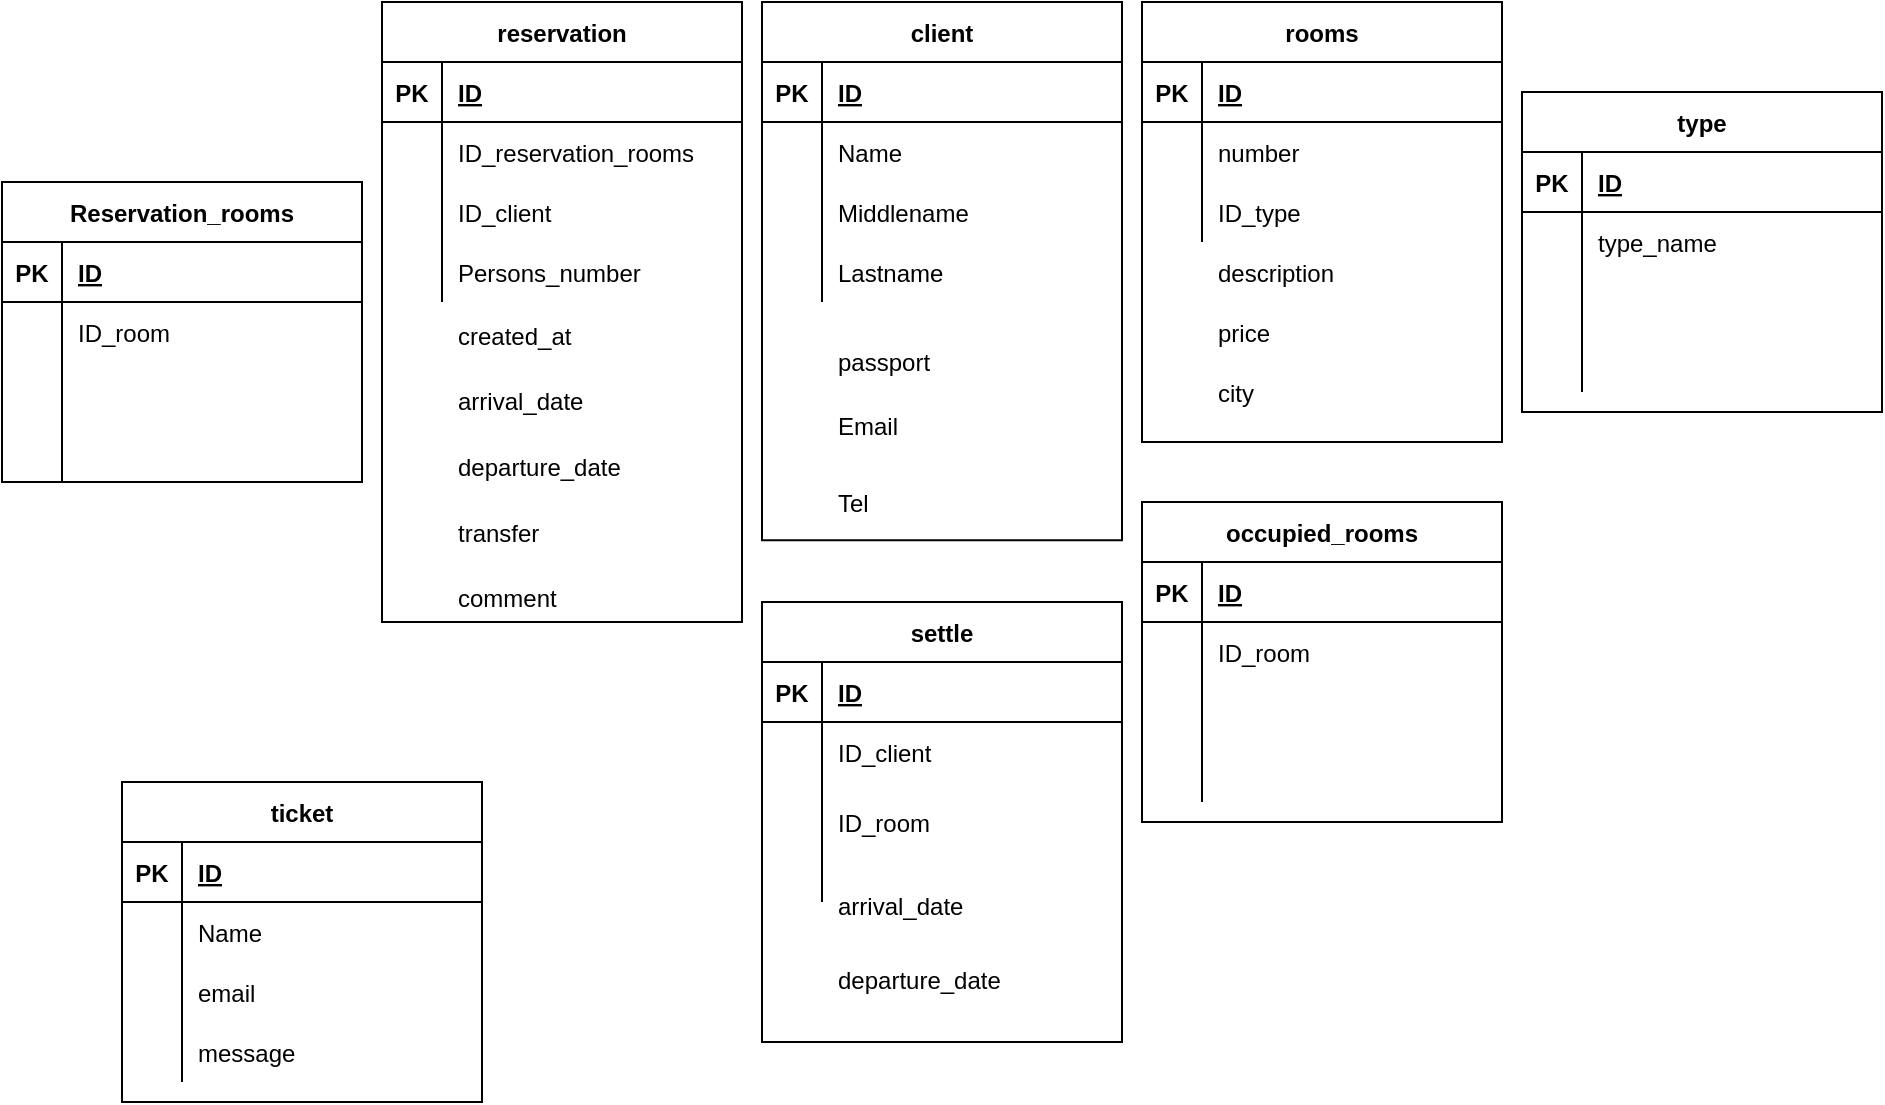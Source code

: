 <mxfile version="14.5.10" type="device"><diagram id="gqGC-hBMyyUTlyouNrBd" name="Page-1"><mxGraphModel dx="1038" dy="589" grid="1" gridSize="10" guides="1" tooltips="1" connect="1" arrows="1" fold="1" page="1" pageScale="1" pageWidth="827" pageHeight="1169" math="0" shadow="0"><root><mxCell id="0"/><mxCell id="1" parent="0"/><mxCell id="McASsFj7O3_JoecL2DSR-22" value="" style="group" vertex="1" connectable="0" parent="1"><mxGeometry x="1300" y="90" width="180" height="250" as="geometry"/></mxCell><mxCell id="McASsFj7O3_JoecL2DSR-5" value="rooms" style="shape=table;startSize=30;container=1;collapsible=1;childLayout=tableLayout;fixedRows=1;rowLines=0;fontStyle=1;align=center;resizeLast=1;" vertex="1" parent="McASsFj7O3_JoecL2DSR-22"><mxGeometry width="180" height="220" as="geometry"/></mxCell><mxCell id="McASsFj7O3_JoecL2DSR-6" value="" style="shape=partialRectangle;collapsible=0;dropTarget=0;pointerEvents=0;fillColor=none;top=0;left=0;bottom=1;right=0;points=[[0,0.5],[1,0.5]];portConstraint=eastwest;" vertex="1" parent="McASsFj7O3_JoecL2DSR-5"><mxGeometry y="30" width="180" height="30" as="geometry"/></mxCell><mxCell id="McASsFj7O3_JoecL2DSR-7" value="PK" style="shape=partialRectangle;connectable=0;fillColor=none;top=0;left=0;bottom=0;right=0;fontStyle=1;overflow=hidden;" vertex="1" parent="McASsFj7O3_JoecL2DSR-6"><mxGeometry width="30" height="30" as="geometry"/></mxCell><mxCell id="McASsFj7O3_JoecL2DSR-8" value="ID" style="shape=partialRectangle;connectable=0;fillColor=none;top=0;left=0;bottom=0;right=0;align=left;spacingLeft=6;fontStyle=5;overflow=hidden;" vertex="1" parent="McASsFj7O3_JoecL2DSR-6"><mxGeometry x="30" width="150" height="30" as="geometry"/></mxCell><mxCell id="McASsFj7O3_JoecL2DSR-12" value="" style="shape=partialRectangle;collapsible=0;dropTarget=0;pointerEvents=0;fillColor=none;top=0;left=0;bottom=0;right=0;points=[[0,0.5],[1,0.5]];portConstraint=eastwest;" vertex="1" parent="McASsFj7O3_JoecL2DSR-5"><mxGeometry y="60" width="180" height="30" as="geometry"/></mxCell><mxCell id="McASsFj7O3_JoecL2DSR-13" value="" style="shape=partialRectangle;connectable=0;fillColor=none;top=0;left=0;bottom=0;right=0;editable=1;overflow=hidden;" vertex="1" parent="McASsFj7O3_JoecL2DSR-12"><mxGeometry width="30" height="30" as="geometry"/></mxCell><mxCell id="McASsFj7O3_JoecL2DSR-14" value="number" style="shape=partialRectangle;connectable=0;fillColor=none;top=0;left=0;bottom=0;right=0;align=left;spacingLeft=6;overflow=hidden;" vertex="1" parent="McASsFj7O3_JoecL2DSR-12"><mxGeometry x="30" width="150" height="30" as="geometry"/></mxCell><mxCell id="McASsFj7O3_JoecL2DSR-15" value="" style="shape=partialRectangle;collapsible=0;dropTarget=0;pointerEvents=0;fillColor=none;top=0;left=0;bottom=0;right=0;points=[[0,0.5],[1,0.5]];portConstraint=eastwest;" vertex="1" parent="McASsFj7O3_JoecL2DSR-5"><mxGeometry y="90" width="180" height="30" as="geometry"/></mxCell><mxCell id="McASsFj7O3_JoecL2DSR-16" value="" style="shape=partialRectangle;connectable=0;fillColor=none;top=0;left=0;bottom=0;right=0;editable=1;overflow=hidden;" vertex="1" parent="McASsFj7O3_JoecL2DSR-15"><mxGeometry width="30" height="30" as="geometry"/></mxCell><mxCell id="McASsFj7O3_JoecL2DSR-17" value="ID_type" style="shape=partialRectangle;connectable=0;fillColor=none;top=0;left=0;bottom=0;right=0;align=left;spacingLeft=6;overflow=hidden;" vertex="1" parent="McASsFj7O3_JoecL2DSR-15"><mxGeometry x="30" width="150" height="30" as="geometry"/></mxCell><mxCell id="McASsFj7O3_JoecL2DSR-18" value="description" style="shape=partialRectangle;connectable=0;fillColor=none;top=0;left=0;bottom=0;right=0;align=left;spacingLeft=6;overflow=hidden;" vertex="1" parent="McASsFj7O3_JoecL2DSR-22"><mxGeometry x="30" y="120" width="150" height="30" as="geometry"/></mxCell><mxCell id="McASsFj7O3_JoecL2DSR-19" value="price" style="shape=partialRectangle;connectable=0;fillColor=none;top=0;left=0;bottom=0;right=0;align=left;spacingLeft=6;overflow=hidden;" vertex="1" parent="McASsFj7O3_JoecL2DSR-22"><mxGeometry x="30" y="150" width="150" height="30" as="geometry"/></mxCell><mxCell id="McASsFj7O3_JoecL2DSR-132" value="city" style="shape=partialRectangle;connectable=0;fillColor=none;top=0;left=0;bottom=0;right=0;align=left;spacingLeft=6;overflow=hidden;" vertex="1" parent="McASsFj7O3_JoecL2DSR-22"><mxGeometry x="30" y="180" width="150" height="30" as="geometry"/></mxCell><mxCell id="McASsFj7O3_JoecL2DSR-41" value="" style="group" vertex="1" connectable="0" parent="1"><mxGeometry x="920" y="90" width="180" height="314.117" as="geometry"/></mxCell><mxCell id="McASsFj7O3_JoecL2DSR-42" value="reservation" style="shape=table;startSize=30;container=1;collapsible=1;childLayout=tableLayout;fixedRows=1;rowLines=0;fontStyle=1;align=center;resizeLast=1;" vertex="1" parent="McASsFj7O3_JoecL2DSR-41"><mxGeometry width="180" height="310" as="geometry"/></mxCell><mxCell id="McASsFj7O3_JoecL2DSR-43" value="" style="shape=partialRectangle;collapsible=0;dropTarget=0;pointerEvents=0;fillColor=none;top=0;left=0;bottom=1;right=0;points=[[0,0.5],[1,0.5]];portConstraint=eastwest;" vertex="1" parent="McASsFj7O3_JoecL2DSR-42"><mxGeometry y="30" width="180" height="30" as="geometry"/></mxCell><mxCell id="McASsFj7O3_JoecL2DSR-44" value="PK" style="shape=partialRectangle;connectable=0;fillColor=none;top=0;left=0;bottom=0;right=0;fontStyle=1;overflow=hidden;" vertex="1" parent="McASsFj7O3_JoecL2DSR-43"><mxGeometry width="30" height="30" as="geometry"/></mxCell><mxCell id="McASsFj7O3_JoecL2DSR-45" value="ID" style="shape=partialRectangle;connectable=0;fillColor=none;top=0;left=0;bottom=0;right=0;align=left;spacingLeft=6;fontStyle=5;overflow=hidden;" vertex="1" parent="McASsFj7O3_JoecL2DSR-43"><mxGeometry x="30" width="150" height="30" as="geometry"/></mxCell><mxCell id="McASsFj7O3_JoecL2DSR-46" value="" style="shape=partialRectangle;collapsible=0;dropTarget=0;pointerEvents=0;fillColor=none;top=0;left=0;bottom=0;right=0;points=[[0,0.5],[1,0.5]];portConstraint=eastwest;" vertex="1" parent="McASsFj7O3_JoecL2DSR-42"><mxGeometry y="60" width="180" height="30" as="geometry"/></mxCell><mxCell id="McASsFj7O3_JoecL2DSR-47" value="" style="shape=partialRectangle;connectable=0;fillColor=none;top=0;left=0;bottom=0;right=0;editable=1;overflow=hidden;" vertex="1" parent="McASsFj7O3_JoecL2DSR-46"><mxGeometry width="30" height="30" as="geometry"/></mxCell><mxCell id="McASsFj7O3_JoecL2DSR-48" value="ID_reservation_rooms" style="shape=partialRectangle;connectable=0;fillColor=none;top=0;left=0;bottom=0;right=0;align=left;spacingLeft=6;overflow=hidden;" vertex="1" parent="McASsFj7O3_JoecL2DSR-46"><mxGeometry x="30" width="150" height="30" as="geometry"/></mxCell><mxCell id="McASsFj7O3_JoecL2DSR-49" value="" style="shape=partialRectangle;collapsible=0;dropTarget=0;pointerEvents=0;fillColor=none;top=0;left=0;bottom=0;right=0;points=[[0,0.5],[1,0.5]];portConstraint=eastwest;" vertex="1" parent="McASsFj7O3_JoecL2DSR-42"><mxGeometry y="90" width="180" height="30" as="geometry"/></mxCell><mxCell id="McASsFj7O3_JoecL2DSR-50" value="" style="shape=partialRectangle;connectable=0;fillColor=none;top=0;left=0;bottom=0;right=0;editable=1;overflow=hidden;" vertex="1" parent="McASsFj7O3_JoecL2DSR-49"><mxGeometry width="30" height="30" as="geometry"/></mxCell><mxCell id="McASsFj7O3_JoecL2DSR-51" value="ID_client" style="shape=partialRectangle;connectable=0;fillColor=none;top=0;left=0;bottom=0;right=0;align=left;spacingLeft=6;overflow=hidden;" vertex="1" parent="McASsFj7O3_JoecL2DSR-49"><mxGeometry x="30" width="150" height="30" as="geometry"/></mxCell><mxCell id="McASsFj7O3_JoecL2DSR-52" value="" style="shape=partialRectangle;collapsible=0;dropTarget=0;pointerEvents=0;fillColor=none;top=0;left=0;bottom=0;right=0;points=[[0,0.5],[1,0.5]];portConstraint=eastwest;" vertex="1" parent="McASsFj7O3_JoecL2DSR-42"><mxGeometry y="120" width="180" height="30" as="geometry"/></mxCell><mxCell id="McASsFj7O3_JoecL2DSR-53" value="" style="shape=partialRectangle;connectable=0;fillColor=none;top=0;left=0;bottom=0;right=0;editable=1;overflow=hidden;" vertex="1" parent="McASsFj7O3_JoecL2DSR-52"><mxGeometry width="30" height="30" as="geometry"/></mxCell><mxCell id="McASsFj7O3_JoecL2DSR-54" value="Persons_number" style="shape=partialRectangle;connectable=0;fillColor=none;top=0;left=0;bottom=0;right=0;align=left;spacingLeft=6;overflow=hidden;" vertex="1" parent="McASsFj7O3_JoecL2DSR-52"><mxGeometry x="30" width="150" height="30" as="geometry"/></mxCell><mxCell id="McASsFj7O3_JoecL2DSR-55" value="" style="shape=partialRectangle;connectable=0;fillColor=none;top=0;left=0;bottom=0;right=0;align=left;spacingLeft=6;overflow=hidden;" vertex="1" parent="McASsFj7O3_JoecL2DSR-41"><mxGeometry x="30" y="150.003" width="150" height="32.824" as="geometry"/></mxCell><mxCell id="McASsFj7O3_JoecL2DSR-56" value="created_at" style="shape=partialRectangle;connectable=0;fillColor=none;top=0;left=0;bottom=0;right=0;align=left;spacingLeft=6;overflow=hidden;" vertex="1" parent="McASsFj7O3_JoecL2DSR-41"><mxGeometry x="30" y="150.006" width="150" height="32.824" as="geometry"/></mxCell><mxCell id="McASsFj7O3_JoecL2DSR-58" value="arrival_date" style="shape=partialRectangle;connectable=0;fillColor=none;top=0;left=0;bottom=0;right=0;align=left;spacingLeft=6;overflow=hidden;" vertex="1" parent="McASsFj7O3_JoecL2DSR-41"><mxGeometry x="30" y="182.83" width="150" height="32.824" as="geometry"/></mxCell><mxCell id="McASsFj7O3_JoecL2DSR-59" value="departure_date" style="shape=partialRectangle;connectable=0;fillColor=none;top=0;left=0;bottom=0;right=0;align=left;spacingLeft=6;overflow=hidden;" vertex="1" parent="McASsFj7O3_JoecL2DSR-41"><mxGeometry x="30" y="215.654" width="150" height="32.824" as="geometry"/></mxCell><mxCell id="McASsFj7O3_JoecL2DSR-60" value="transfer" style="shape=partialRectangle;connectable=0;fillColor=none;top=0;left=0;bottom=0;right=0;align=left;spacingLeft=6;overflow=hidden;" vertex="1" parent="McASsFj7O3_JoecL2DSR-41"><mxGeometry x="30" y="248.474" width="150" height="32.824" as="geometry"/></mxCell><mxCell id="McASsFj7O3_JoecL2DSR-74" value="comment" style="shape=partialRectangle;connectable=0;fillColor=none;top=0;left=0;bottom=0;right=0;align=left;spacingLeft=6;overflow=hidden;" vertex="1" parent="McASsFj7O3_JoecL2DSR-41"><mxGeometry x="30" y="281.294" width="150" height="32.824" as="geometry"/></mxCell><mxCell id="McASsFj7O3_JoecL2DSR-61" value="Reservation_rooms" style="shape=table;startSize=30;container=1;collapsible=1;childLayout=tableLayout;fixedRows=1;rowLines=0;fontStyle=1;align=center;resizeLast=1;" vertex="1" parent="1"><mxGeometry x="730" y="180" width="180" height="150" as="geometry"/></mxCell><mxCell id="McASsFj7O3_JoecL2DSR-62" value="" style="shape=partialRectangle;collapsible=0;dropTarget=0;pointerEvents=0;fillColor=none;top=0;left=0;bottom=1;right=0;points=[[0,0.5],[1,0.5]];portConstraint=eastwest;" vertex="1" parent="McASsFj7O3_JoecL2DSR-61"><mxGeometry y="30" width="180" height="30" as="geometry"/></mxCell><mxCell id="McASsFj7O3_JoecL2DSR-63" value="PK" style="shape=partialRectangle;connectable=0;fillColor=none;top=0;left=0;bottom=0;right=0;fontStyle=1;overflow=hidden;" vertex="1" parent="McASsFj7O3_JoecL2DSR-62"><mxGeometry width="30" height="30" as="geometry"/></mxCell><mxCell id="McASsFj7O3_JoecL2DSR-64" value="ID" style="shape=partialRectangle;connectable=0;fillColor=none;top=0;left=0;bottom=0;right=0;align=left;spacingLeft=6;fontStyle=5;overflow=hidden;" vertex="1" parent="McASsFj7O3_JoecL2DSR-62"><mxGeometry x="30" width="150" height="30" as="geometry"/></mxCell><mxCell id="McASsFj7O3_JoecL2DSR-65" value="" style="shape=partialRectangle;collapsible=0;dropTarget=0;pointerEvents=0;fillColor=none;top=0;left=0;bottom=0;right=0;points=[[0,0.5],[1,0.5]];portConstraint=eastwest;" vertex="1" parent="McASsFj7O3_JoecL2DSR-61"><mxGeometry y="60" width="180" height="30" as="geometry"/></mxCell><mxCell id="McASsFj7O3_JoecL2DSR-66" value="" style="shape=partialRectangle;connectable=0;fillColor=none;top=0;left=0;bottom=0;right=0;editable=1;overflow=hidden;" vertex="1" parent="McASsFj7O3_JoecL2DSR-65"><mxGeometry width="30" height="30" as="geometry"/></mxCell><mxCell id="McASsFj7O3_JoecL2DSR-67" value="ID_room" style="shape=partialRectangle;connectable=0;fillColor=none;top=0;left=0;bottom=0;right=0;align=left;spacingLeft=6;overflow=hidden;" vertex="1" parent="McASsFj7O3_JoecL2DSR-65"><mxGeometry x="30" width="150" height="30" as="geometry"/></mxCell><mxCell id="McASsFj7O3_JoecL2DSR-71" value="" style="shape=partialRectangle;collapsible=0;dropTarget=0;pointerEvents=0;fillColor=none;top=0;left=0;bottom=0;right=0;points=[[0,0.5],[1,0.5]];portConstraint=eastwest;" vertex="1" parent="McASsFj7O3_JoecL2DSR-61"><mxGeometry y="90" width="180" height="30" as="geometry"/></mxCell><mxCell id="McASsFj7O3_JoecL2DSR-72" value="" style="shape=partialRectangle;connectable=0;fillColor=none;top=0;left=0;bottom=0;right=0;editable=1;overflow=hidden;" vertex="1" parent="McASsFj7O3_JoecL2DSR-71"><mxGeometry width="30" height="30" as="geometry"/></mxCell><mxCell id="McASsFj7O3_JoecL2DSR-73" value="" style="shape=partialRectangle;connectable=0;fillColor=none;top=0;left=0;bottom=0;right=0;align=left;spacingLeft=6;overflow=hidden;" vertex="1" parent="McASsFj7O3_JoecL2DSR-71"><mxGeometry x="30" width="150" height="30" as="geometry"/></mxCell><mxCell id="McASsFj7O3_JoecL2DSR-68" value="" style="shape=partialRectangle;collapsible=0;dropTarget=0;pointerEvents=0;fillColor=none;top=0;left=0;bottom=0;right=0;points=[[0,0.5],[1,0.5]];portConstraint=eastwest;" vertex="1" parent="McASsFj7O3_JoecL2DSR-61"><mxGeometry y="120" width="180" height="30" as="geometry"/></mxCell><mxCell id="McASsFj7O3_JoecL2DSR-69" value="" style="shape=partialRectangle;connectable=0;fillColor=none;top=0;left=0;bottom=0;right=0;editable=1;overflow=hidden;" vertex="1" parent="McASsFj7O3_JoecL2DSR-68"><mxGeometry width="30" height="30" as="geometry"/></mxCell><mxCell id="McASsFj7O3_JoecL2DSR-70" value="" style="shape=partialRectangle;connectable=0;fillColor=none;top=0;left=0;bottom=0;right=0;align=left;spacingLeft=6;overflow=hidden;" vertex="1" parent="McASsFj7O3_JoecL2DSR-68"><mxGeometry x="30" width="150" height="30" as="geometry"/></mxCell><mxCell id="McASsFj7O3_JoecL2DSR-75" value="occupied_rooms" style="shape=table;startSize=30;container=1;collapsible=1;childLayout=tableLayout;fixedRows=1;rowLines=0;fontStyle=1;align=center;resizeLast=1;" vertex="1" parent="1"><mxGeometry x="1300" y="340" width="180" height="160" as="geometry"/></mxCell><mxCell id="McASsFj7O3_JoecL2DSR-76" value="" style="shape=partialRectangle;collapsible=0;dropTarget=0;pointerEvents=0;fillColor=none;top=0;left=0;bottom=1;right=0;points=[[0,0.5],[1,0.5]];portConstraint=eastwest;" vertex="1" parent="McASsFj7O3_JoecL2DSR-75"><mxGeometry y="30" width="180" height="30" as="geometry"/></mxCell><mxCell id="McASsFj7O3_JoecL2DSR-77" value="PK" style="shape=partialRectangle;connectable=0;fillColor=none;top=0;left=0;bottom=0;right=0;fontStyle=1;overflow=hidden;" vertex="1" parent="McASsFj7O3_JoecL2DSR-76"><mxGeometry width="30" height="30" as="geometry"/></mxCell><mxCell id="McASsFj7O3_JoecL2DSR-78" value="ID" style="shape=partialRectangle;connectable=0;fillColor=none;top=0;left=0;bottom=0;right=0;align=left;spacingLeft=6;fontStyle=5;overflow=hidden;" vertex="1" parent="McASsFj7O3_JoecL2DSR-76"><mxGeometry x="30" width="150" height="30" as="geometry"/></mxCell><mxCell id="McASsFj7O3_JoecL2DSR-79" value="" style="shape=partialRectangle;collapsible=0;dropTarget=0;pointerEvents=0;fillColor=none;top=0;left=0;bottom=0;right=0;points=[[0,0.5],[1,0.5]];portConstraint=eastwest;" vertex="1" parent="McASsFj7O3_JoecL2DSR-75"><mxGeometry y="60" width="180" height="30" as="geometry"/></mxCell><mxCell id="McASsFj7O3_JoecL2DSR-80" value="" style="shape=partialRectangle;connectable=0;fillColor=none;top=0;left=0;bottom=0;right=0;editable=1;overflow=hidden;" vertex="1" parent="McASsFj7O3_JoecL2DSR-79"><mxGeometry width="30" height="30" as="geometry"/></mxCell><mxCell id="McASsFj7O3_JoecL2DSR-81" value="ID_room" style="shape=partialRectangle;connectable=0;fillColor=none;top=0;left=0;bottom=0;right=0;align=left;spacingLeft=6;overflow=hidden;" vertex="1" parent="McASsFj7O3_JoecL2DSR-79"><mxGeometry x="30" width="150" height="30" as="geometry"/></mxCell><mxCell id="McASsFj7O3_JoecL2DSR-82" value="" style="shape=partialRectangle;collapsible=0;dropTarget=0;pointerEvents=0;fillColor=none;top=0;left=0;bottom=0;right=0;points=[[0,0.5],[1,0.5]];portConstraint=eastwest;" vertex="1" parent="McASsFj7O3_JoecL2DSR-75"><mxGeometry y="90" width="180" height="30" as="geometry"/></mxCell><mxCell id="McASsFj7O3_JoecL2DSR-83" value="" style="shape=partialRectangle;connectable=0;fillColor=none;top=0;left=0;bottom=0;right=0;editable=1;overflow=hidden;" vertex="1" parent="McASsFj7O3_JoecL2DSR-82"><mxGeometry width="30" height="30" as="geometry"/></mxCell><mxCell id="McASsFj7O3_JoecL2DSR-84" value="" style="shape=partialRectangle;connectable=0;fillColor=none;top=0;left=0;bottom=0;right=0;align=left;spacingLeft=6;overflow=hidden;" vertex="1" parent="McASsFj7O3_JoecL2DSR-82"><mxGeometry x="30" width="150" height="30" as="geometry"/></mxCell><mxCell id="McASsFj7O3_JoecL2DSR-85" value="" style="shape=partialRectangle;collapsible=0;dropTarget=0;pointerEvents=0;fillColor=none;top=0;left=0;bottom=0;right=0;points=[[0,0.5],[1,0.5]];portConstraint=eastwest;" vertex="1" parent="McASsFj7O3_JoecL2DSR-75"><mxGeometry y="120" width="180" height="30" as="geometry"/></mxCell><mxCell id="McASsFj7O3_JoecL2DSR-86" value="" style="shape=partialRectangle;connectable=0;fillColor=none;top=0;left=0;bottom=0;right=0;editable=1;overflow=hidden;" vertex="1" parent="McASsFj7O3_JoecL2DSR-85"><mxGeometry width="30" height="30" as="geometry"/></mxCell><mxCell id="McASsFj7O3_JoecL2DSR-87" value="" style="shape=partialRectangle;connectable=0;fillColor=none;top=0;left=0;bottom=0;right=0;align=left;spacingLeft=6;overflow=hidden;" vertex="1" parent="McASsFj7O3_JoecL2DSR-85"><mxGeometry x="30" width="150" height="30" as="geometry"/></mxCell><mxCell id="McASsFj7O3_JoecL2DSR-24" value="client" style="shape=table;startSize=30;container=1;collapsible=1;childLayout=tableLayout;fixedRows=1;rowLines=0;fontStyle=1;align=center;resizeLast=1;" vertex="1" parent="1"><mxGeometry x="1110" y="90" width="180" height="269.182" as="geometry"/></mxCell><mxCell id="McASsFj7O3_JoecL2DSR-25" value="" style="shape=partialRectangle;collapsible=0;dropTarget=0;pointerEvents=0;fillColor=none;top=0;left=0;bottom=1;right=0;points=[[0,0.5],[1,0.5]];portConstraint=eastwest;" vertex="1" parent="McASsFj7O3_JoecL2DSR-24"><mxGeometry y="30" width="180" height="30" as="geometry"/></mxCell><mxCell id="McASsFj7O3_JoecL2DSR-26" value="PK" style="shape=partialRectangle;connectable=0;fillColor=none;top=0;left=0;bottom=0;right=0;fontStyle=1;overflow=hidden;" vertex="1" parent="McASsFj7O3_JoecL2DSR-25"><mxGeometry width="30" height="30" as="geometry"/></mxCell><mxCell id="McASsFj7O3_JoecL2DSR-27" value="ID" style="shape=partialRectangle;connectable=0;fillColor=none;top=0;left=0;bottom=0;right=0;align=left;spacingLeft=6;fontStyle=5;overflow=hidden;" vertex="1" parent="McASsFj7O3_JoecL2DSR-25"><mxGeometry x="30" width="150" height="30" as="geometry"/></mxCell><mxCell id="McASsFj7O3_JoecL2DSR-28" value="" style="shape=partialRectangle;collapsible=0;dropTarget=0;pointerEvents=0;fillColor=none;top=0;left=0;bottom=0;right=0;points=[[0,0.5],[1,0.5]];portConstraint=eastwest;" vertex="1" parent="McASsFj7O3_JoecL2DSR-24"><mxGeometry y="60" width="180" height="30" as="geometry"/></mxCell><mxCell id="McASsFj7O3_JoecL2DSR-29" value="" style="shape=partialRectangle;connectable=0;fillColor=none;top=0;left=0;bottom=0;right=0;editable=1;overflow=hidden;" vertex="1" parent="McASsFj7O3_JoecL2DSR-28"><mxGeometry width="30" height="30" as="geometry"/></mxCell><mxCell id="McASsFj7O3_JoecL2DSR-30" value="Name" style="shape=partialRectangle;connectable=0;fillColor=none;top=0;left=0;bottom=0;right=0;align=left;spacingLeft=6;overflow=hidden;" vertex="1" parent="McASsFj7O3_JoecL2DSR-28"><mxGeometry x="30" width="150" height="30" as="geometry"/></mxCell><mxCell id="McASsFj7O3_JoecL2DSR-31" value="" style="shape=partialRectangle;collapsible=0;dropTarget=0;pointerEvents=0;fillColor=none;top=0;left=0;bottom=0;right=0;points=[[0,0.5],[1,0.5]];portConstraint=eastwest;" vertex="1" parent="McASsFj7O3_JoecL2DSR-24"><mxGeometry y="90" width="180" height="30" as="geometry"/></mxCell><mxCell id="McASsFj7O3_JoecL2DSR-32" value="" style="shape=partialRectangle;connectable=0;fillColor=none;top=0;left=0;bottom=0;right=0;editable=1;overflow=hidden;" vertex="1" parent="McASsFj7O3_JoecL2DSR-31"><mxGeometry width="30" height="30" as="geometry"/></mxCell><mxCell id="McASsFj7O3_JoecL2DSR-33" value="Middlename" style="shape=partialRectangle;connectable=0;fillColor=none;top=0;left=0;bottom=0;right=0;align=left;spacingLeft=6;overflow=hidden;" vertex="1" parent="McASsFj7O3_JoecL2DSR-31"><mxGeometry x="30" width="150" height="30" as="geometry"/></mxCell><mxCell id="McASsFj7O3_JoecL2DSR-34" value="" style="shape=partialRectangle;collapsible=0;dropTarget=0;pointerEvents=0;fillColor=none;top=0;left=0;bottom=0;right=0;points=[[0,0.5],[1,0.5]];portConstraint=eastwest;" vertex="1" parent="McASsFj7O3_JoecL2DSR-24"><mxGeometry y="120" width="180" height="30" as="geometry"/></mxCell><mxCell id="McASsFj7O3_JoecL2DSR-35" value="" style="shape=partialRectangle;connectable=0;fillColor=none;top=0;left=0;bottom=0;right=0;editable=1;overflow=hidden;" vertex="1" parent="McASsFj7O3_JoecL2DSR-34"><mxGeometry width="30" height="30" as="geometry"/></mxCell><mxCell id="McASsFj7O3_JoecL2DSR-36" value="Lastname" style="shape=partialRectangle;connectable=0;fillColor=none;top=0;left=0;bottom=0;right=0;align=left;spacingLeft=6;overflow=hidden;" vertex="1" parent="McASsFj7O3_JoecL2DSR-34"><mxGeometry x="30" width="150" height="30" as="geometry"/></mxCell><mxCell id="McASsFj7O3_JoecL2DSR-37" value="Email" style="shape=partialRectangle;connectable=0;fillColor=none;top=0;left=0;bottom=0;right=0;align=left;spacingLeft=6;overflow=hidden;" vertex="1" parent="1"><mxGeometry x="1140" y="282.273" width="150" height="38.455" as="geometry"/></mxCell><mxCell id="McASsFj7O3_JoecL2DSR-38" value="Tel" style="shape=partialRectangle;connectable=0;fillColor=none;top=0;left=0;bottom=0;right=0;align=left;spacingLeft=6;overflow=hidden;" vertex="1" parent="1"><mxGeometry x="1140" y="320.727" width="150" height="38.455" as="geometry"/></mxCell><mxCell id="McASsFj7O3_JoecL2DSR-88" value="passport" style="shape=partialRectangle;connectable=0;fillColor=none;top=0;left=0;bottom=0;right=0;align=left;spacingLeft=6;overflow=hidden;" vertex="1" parent="1"><mxGeometry x="1140" y="250.227" width="150" height="38.455" as="geometry"/></mxCell><mxCell id="McASsFj7O3_JoecL2DSR-135" value="" style="group" vertex="1" connectable="0" parent="1"><mxGeometry x="1110" y="390" width="180" height="220" as="geometry"/></mxCell><mxCell id="McASsFj7O3_JoecL2DSR-89" value="settle" style="shape=table;startSize=30;container=1;collapsible=1;childLayout=tableLayout;fixedRows=1;rowLines=0;fontStyle=1;align=center;resizeLast=1;" vertex="1" parent="McASsFj7O3_JoecL2DSR-135"><mxGeometry width="180" height="220.0" as="geometry"/></mxCell><mxCell id="McASsFj7O3_JoecL2DSR-90" value="" style="shape=partialRectangle;collapsible=0;dropTarget=0;pointerEvents=0;fillColor=none;top=0;left=0;bottom=1;right=0;points=[[0,0.5],[1,0.5]];portConstraint=eastwest;" vertex="1" parent="McASsFj7O3_JoecL2DSR-89"><mxGeometry y="30" width="180" height="30" as="geometry"/></mxCell><mxCell id="McASsFj7O3_JoecL2DSR-91" value="PK" style="shape=partialRectangle;connectable=0;fillColor=none;top=0;left=0;bottom=0;right=0;fontStyle=1;overflow=hidden;" vertex="1" parent="McASsFj7O3_JoecL2DSR-90"><mxGeometry width="30" height="30" as="geometry"/></mxCell><mxCell id="McASsFj7O3_JoecL2DSR-92" value="ID" style="shape=partialRectangle;connectable=0;fillColor=none;top=0;left=0;bottom=0;right=0;align=left;spacingLeft=6;fontStyle=5;overflow=hidden;" vertex="1" parent="McASsFj7O3_JoecL2DSR-90"><mxGeometry x="30" width="150" height="30" as="geometry"/></mxCell><mxCell id="McASsFj7O3_JoecL2DSR-93" value="" style="shape=partialRectangle;collapsible=0;dropTarget=0;pointerEvents=0;fillColor=none;top=0;left=0;bottom=0;right=0;points=[[0,0.5],[1,0.5]];portConstraint=eastwest;" vertex="1" parent="McASsFj7O3_JoecL2DSR-89"><mxGeometry y="60" width="180" height="30" as="geometry"/></mxCell><mxCell id="McASsFj7O3_JoecL2DSR-94" value="" style="shape=partialRectangle;connectable=0;fillColor=none;top=0;left=0;bottom=0;right=0;editable=1;overflow=hidden;" vertex="1" parent="McASsFj7O3_JoecL2DSR-93"><mxGeometry width="30" height="30" as="geometry"/></mxCell><mxCell id="McASsFj7O3_JoecL2DSR-95" value="ID_client" style="shape=partialRectangle;connectable=0;fillColor=none;top=0;left=0;bottom=0;right=0;align=left;spacingLeft=6;overflow=hidden;" vertex="1" parent="McASsFj7O3_JoecL2DSR-93"><mxGeometry x="30" width="150" height="30" as="geometry"/></mxCell><mxCell id="McASsFj7O3_JoecL2DSR-96" value="" style="shape=partialRectangle;collapsible=0;dropTarget=0;pointerEvents=0;fillColor=none;top=0;left=0;bottom=0;right=0;points=[[0,0.5],[1,0.5]];portConstraint=eastwest;" vertex="1" parent="McASsFj7O3_JoecL2DSR-89"><mxGeometry y="90" width="180" height="30" as="geometry"/></mxCell><mxCell id="McASsFj7O3_JoecL2DSR-97" value="" style="shape=partialRectangle;connectable=0;fillColor=none;top=0;left=0;bottom=0;right=0;editable=1;overflow=hidden;" vertex="1" parent="McASsFj7O3_JoecL2DSR-96"><mxGeometry width="30" height="30" as="geometry"/></mxCell><mxCell id="McASsFj7O3_JoecL2DSR-98" value="" style="shape=partialRectangle;connectable=0;fillColor=none;top=0;left=0;bottom=0;right=0;align=left;spacingLeft=6;overflow=hidden;" vertex="1" parent="McASsFj7O3_JoecL2DSR-96"><mxGeometry x="30" width="150" height="30" as="geometry"/></mxCell><mxCell id="McASsFj7O3_JoecL2DSR-99" value="" style="shape=partialRectangle;collapsible=0;dropTarget=0;pointerEvents=0;fillColor=none;top=0;left=0;bottom=0;right=0;points=[[0,0.5],[1,0.5]];portConstraint=eastwest;" vertex="1" parent="McASsFj7O3_JoecL2DSR-89"><mxGeometry y="120" width="180" height="30" as="geometry"/></mxCell><mxCell id="McASsFj7O3_JoecL2DSR-100" value="" style="shape=partialRectangle;connectable=0;fillColor=none;top=0;left=0;bottom=0;right=0;editable=1;overflow=hidden;" vertex="1" parent="McASsFj7O3_JoecL2DSR-99"><mxGeometry width="30" height="30" as="geometry"/></mxCell><mxCell id="McASsFj7O3_JoecL2DSR-101" value="" style="shape=partialRectangle;connectable=0;fillColor=none;top=0;left=0;bottom=0;right=0;align=left;spacingLeft=6;overflow=hidden;" vertex="1" parent="McASsFj7O3_JoecL2DSR-99"><mxGeometry x="30" width="150" height="30" as="geometry"/></mxCell><mxCell id="McASsFj7O3_JoecL2DSR-133" value="ID_room" style="shape=partialRectangle;connectable=0;fillColor=none;top=0;left=0;bottom=0;right=0;align=left;spacingLeft=6;overflow=hidden;" vertex="1" parent="McASsFj7O3_JoecL2DSR-135"><mxGeometry x="30" y="89.38" width="150" height="41.25" as="geometry"/></mxCell><mxCell id="McASsFj7O3_JoecL2DSR-134" value="arrival_date" style="shape=partialRectangle;connectable=0;fillColor=none;top=0;left=0;bottom=0;right=0;align=left;spacingLeft=6;overflow=hidden;" vertex="1" parent="McASsFj7O3_JoecL2DSR-135"><mxGeometry x="30" y="130.63" width="150" height="41.25" as="geometry"/></mxCell><mxCell id="McASsFj7O3_JoecL2DSR-136" value="departure_date" style="shape=partialRectangle;connectable=0;fillColor=none;top=0;left=0;bottom=0;right=0;align=left;spacingLeft=6;overflow=hidden;" vertex="1" parent="McASsFj7O3_JoecL2DSR-135"><mxGeometry x="30" y="171.884" width="150" height="32.824" as="geometry"/></mxCell><mxCell id="McASsFj7O3_JoecL2DSR-137" value="ticket" style="shape=table;startSize=30;container=1;collapsible=1;childLayout=tableLayout;fixedRows=1;rowLines=0;fontStyle=1;align=center;resizeLast=1;" vertex="1" parent="1"><mxGeometry x="790" y="480" width="180" height="160" as="geometry"/></mxCell><mxCell id="McASsFj7O3_JoecL2DSR-138" value="" style="shape=partialRectangle;collapsible=0;dropTarget=0;pointerEvents=0;fillColor=none;top=0;left=0;bottom=1;right=0;points=[[0,0.5],[1,0.5]];portConstraint=eastwest;" vertex="1" parent="McASsFj7O3_JoecL2DSR-137"><mxGeometry y="30" width="180" height="30" as="geometry"/></mxCell><mxCell id="McASsFj7O3_JoecL2DSR-139" value="PK" style="shape=partialRectangle;connectable=0;fillColor=none;top=0;left=0;bottom=0;right=0;fontStyle=1;overflow=hidden;" vertex="1" parent="McASsFj7O3_JoecL2DSR-138"><mxGeometry width="30" height="30" as="geometry"/></mxCell><mxCell id="McASsFj7O3_JoecL2DSR-140" value="ID" style="shape=partialRectangle;connectable=0;fillColor=none;top=0;left=0;bottom=0;right=0;align=left;spacingLeft=6;fontStyle=5;overflow=hidden;" vertex="1" parent="McASsFj7O3_JoecL2DSR-138"><mxGeometry x="30" width="150" height="30" as="geometry"/></mxCell><mxCell id="McASsFj7O3_JoecL2DSR-141" value="" style="shape=partialRectangle;collapsible=0;dropTarget=0;pointerEvents=0;fillColor=none;top=0;left=0;bottom=0;right=0;points=[[0,0.5],[1,0.5]];portConstraint=eastwest;" vertex="1" parent="McASsFj7O3_JoecL2DSR-137"><mxGeometry y="60" width="180" height="30" as="geometry"/></mxCell><mxCell id="McASsFj7O3_JoecL2DSR-142" value="" style="shape=partialRectangle;connectable=0;fillColor=none;top=0;left=0;bottom=0;right=0;editable=1;overflow=hidden;" vertex="1" parent="McASsFj7O3_JoecL2DSR-141"><mxGeometry width="30" height="30" as="geometry"/></mxCell><mxCell id="McASsFj7O3_JoecL2DSR-143" value="Name" style="shape=partialRectangle;connectable=0;fillColor=none;top=0;left=0;bottom=0;right=0;align=left;spacingLeft=6;overflow=hidden;" vertex="1" parent="McASsFj7O3_JoecL2DSR-141"><mxGeometry x="30" width="150" height="30" as="geometry"/></mxCell><mxCell id="McASsFj7O3_JoecL2DSR-144" value="" style="shape=partialRectangle;collapsible=0;dropTarget=0;pointerEvents=0;fillColor=none;top=0;left=0;bottom=0;right=0;points=[[0,0.5],[1,0.5]];portConstraint=eastwest;" vertex="1" parent="McASsFj7O3_JoecL2DSR-137"><mxGeometry y="90" width="180" height="30" as="geometry"/></mxCell><mxCell id="McASsFj7O3_JoecL2DSR-145" value="" style="shape=partialRectangle;connectable=0;fillColor=none;top=0;left=0;bottom=0;right=0;editable=1;overflow=hidden;" vertex="1" parent="McASsFj7O3_JoecL2DSR-144"><mxGeometry width="30" height="30" as="geometry"/></mxCell><mxCell id="McASsFj7O3_JoecL2DSR-146" value="email" style="shape=partialRectangle;connectable=0;fillColor=none;top=0;left=0;bottom=0;right=0;align=left;spacingLeft=6;overflow=hidden;" vertex="1" parent="McASsFj7O3_JoecL2DSR-144"><mxGeometry x="30" width="150" height="30" as="geometry"/></mxCell><mxCell id="McASsFj7O3_JoecL2DSR-147" value="" style="shape=partialRectangle;collapsible=0;dropTarget=0;pointerEvents=0;fillColor=none;top=0;left=0;bottom=0;right=0;points=[[0,0.5],[1,0.5]];portConstraint=eastwest;" vertex="1" parent="McASsFj7O3_JoecL2DSR-137"><mxGeometry y="120" width="180" height="30" as="geometry"/></mxCell><mxCell id="McASsFj7O3_JoecL2DSR-148" value="" style="shape=partialRectangle;connectable=0;fillColor=none;top=0;left=0;bottom=0;right=0;editable=1;overflow=hidden;" vertex="1" parent="McASsFj7O3_JoecL2DSR-147"><mxGeometry width="30" height="30" as="geometry"/></mxCell><mxCell id="McASsFj7O3_JoecL2DSR-149" value="message" style="shape=partialRectangle;connectable=0;fillColor=none;top=0;left=0;bottom=0;right=0;align=left;spacingLeft=6;overflow=hidden;" vertex="1" parent="McASsFj7O3_JoecL2DSR-147"><mxGeometry x="30" width="150" height="30" as="geometry"/></mxCell><mxCell id="McASsFj7O3_JoecL2DSR-150" value="type" style="shape=table;startSize=30;container=1;collapsible=1;childLayout=tableLayout;fixedRows=1;rowLines=0;fontStyle=1;align=center;resizeLast=1;" vertex="1" parent="1"><mxGeometry x="1490" y="135" width="180" height="160" as="geometry"/></mxCell><mxCell id="McASsFj7O3_JoecL2DSR-151" value="" style="shape=partialRectangle;collapsible=0;dropTarget=0;pointerEvents=0;fillColor=none;top=0;left=0;bottom=1;right=0;points=[[0,0.5],[1,0.5]];portConstraint=eastwest;" vertex="1" parent="McASsFj7O3_JoecL2DSR-150"><mxGeometry y="30" width="180" height="30" as="geometry"/></mxCell><mxCell id="McASsFj7O3_JoecL2DSR-152" value="PK" style="shape=partialRectangle;connectable=0;fillColor=none;top=0;left=0;bottom=0;right=0;fontStyle=1;overflow=hidden;" vertex="1" parent="McASsFj7O3_JoecL2DSR-151"><mxGeometry width="30" height="30" as="geometry"/></mxCell><mxCell id="McASsFj7O3_JoecL2DSR-153" value="ID" style="shape=partialRectangle;connectable=0;fillColor=none;top=0;left=0;bottom=0;right=0;align=left;spacingLeft=6;fontStyle=5;overflow=hidden;" vertex="1" parent="McASsFj7O3_JoecL2DSR-151"><mxGeometry x="30" width="150" height="30" as="geometry"/></mxCell><mxCell id="McASsFj7O3_JoecL2DSR-154" value="" style="shape=partialRectangle;collapsible=0;dropTarget=0;pointerEvents=0;fillColor=none;top=0;left=0;bottom=0;right=0;points=[[0,0.5],[1,0.5]];portConstraint=eastwest;" vertex="1" parent="McASsFj7O3_JoecL2DSR-150"><mxGeometry y="60" width="180" height="30" as="geometry"/></mxCell><mxCell id="McASsFj7O3_JoecL2DSR-155" value="" style="shape=partialRectangle;connectable=0;fillColor=none;top=0;left=0;bottom=0;right=0;editable=1;overflow=hidden;" vertex="1" parent="McASsFj7O3_JoecL2DSR-154"><mxGeometry width="30" height="30" as="geometry"/></mxCell><mxCell id="McASsFj7O3_JoecL2DSR-156" value="type_name" style="shape=partialRectangle;connectable=0;fillColor=none;top=0;left=0;bottom=0;right=0;align=left;spacingLeft=6;overflow=hidden;" vertex="1" parent="McASsFj7O3_JoecL2DSR-154"><mxGeometry x="30" width="150" height="30" as="geometry"/></mxCell><mxCell id="McASsFj7O3_JoecL2DSR-157" value="" style="shape=partialRectangle;collapsible=0;dropTarget=0;pointerEvents=0;fillColor=none;top=0;left=0;bottom=0;right=0;points=[[0,0.5],[1,0.5]];portConstraint=eastwest;" vertex="1" parent="McASsFj7O3_JoecL2DSR-150"><mxGeometry y="90" width="180" height="30" as="geometry"/></mxCell><mxCell id="McASsFj7O3_JoecL2DSR-158" value="" style="shape=partialRectangle;connectable=0;fillColor=none;top=0;left=0;bottom=0;right=0;editable=1;overflow=hidden;" vertex="1" parent="McASsFj7O3_JoecL2DSR-157"><mxGeometry width="30" height="30" as="geometry"/></mxCell><mxCell id="McASsFj7O3_JoecL2DSR-159" value="" style="shape=partialRectangle;connectable=0;fillColor=none;top=0;left=0;bottom=0;right=0;align=left;spacingLeft=6;overflow=hidden;" vertex="1" parent="McASsFj7O3_JoecL2DSR-157"><mxGeometry x="30" width="150" height="30" as="geometry"/></mxCell><mxCell id="McASsFj7O3_JoecL2DSR-160" value="" style="shape=partialRectangle;collapsible=0;dropTarget=0;pointerEvents=0;fillColor=none;top=0;left=0;bottom=0;right=0;points=[[0,0.5],[1,0.5]];portConstraint=eastwest;" vertex="1" parent="McASsFj7O3_JoecL2DSR-150"><mxGeometry y="120" width="180" height="30" as="geometry"/></mxCell><mxCell id="McASsFj7O3_JoecL2DSR-161" value="" style="shape=partialRectangle;connectable=0;fillColor=none;top=0;left=0;bottom=0;right=0;editable=1;overflow=hidden;" vertex="1" parent="McASsFj7O3_JoecL2DSR-160"><mxGeometry width="30" height="30" as="geometry"/></mxCell><mxCell id="McASsFj7O3_JoecL2DSR-162" value="" style="shape=partialRectangle;connectable=0;fillColor=none;top=0;left=0;bottom=0;right=0;align=left;spacingLeft=6;overflow=hidden;" vertex="1" parent="McASsFj7O3_JoecL2DSR-160"><mxGeometry x="30" width="150" height="30" as="geometry"/></mxCell></root></mxGraphModel></diagram></mxfile>